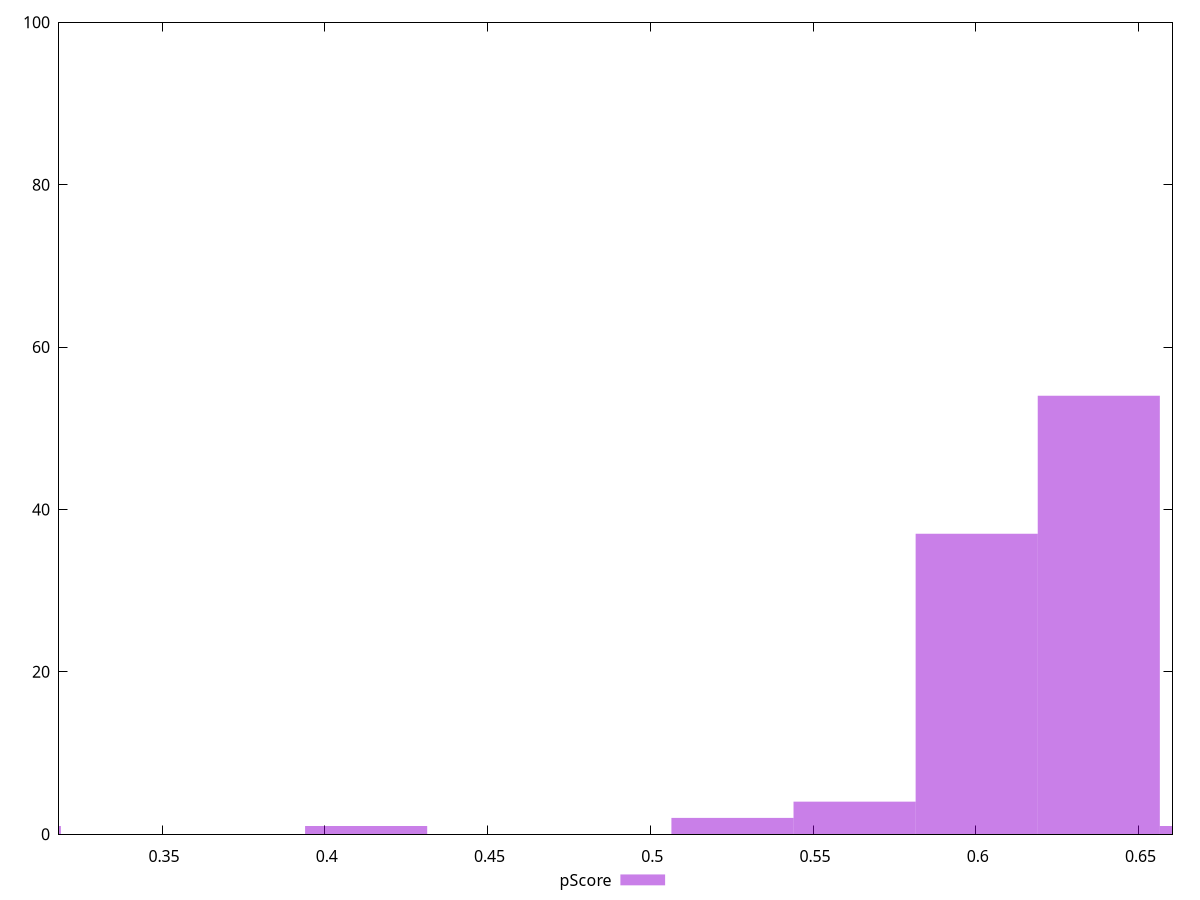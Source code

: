 reset

$pScore <<EOF
0.6377912902631169 54
0.600274155541757 37
0.5627570208203971 4
0.41268848193495794 1
0.3001370777708785 1
0.5252398860990374 2
0.6753084249844766 1
EOF

set key outside below
set boxwidth 0.03751713472135981
set xrange [0.3183229370686393:0.6604373090071551]
set yrange [0:100]
set trange [0:100]
set style fill transparent solid 0.5 noborder
set terminal svg size 640, 490 enhanced background rgb 'white'
set output "reprap/mainthread-work-breakdown/samples/pages+cached+noexternal/pScore/histogram.svg"

plot $pScore title "pScore" with boxes

reset
